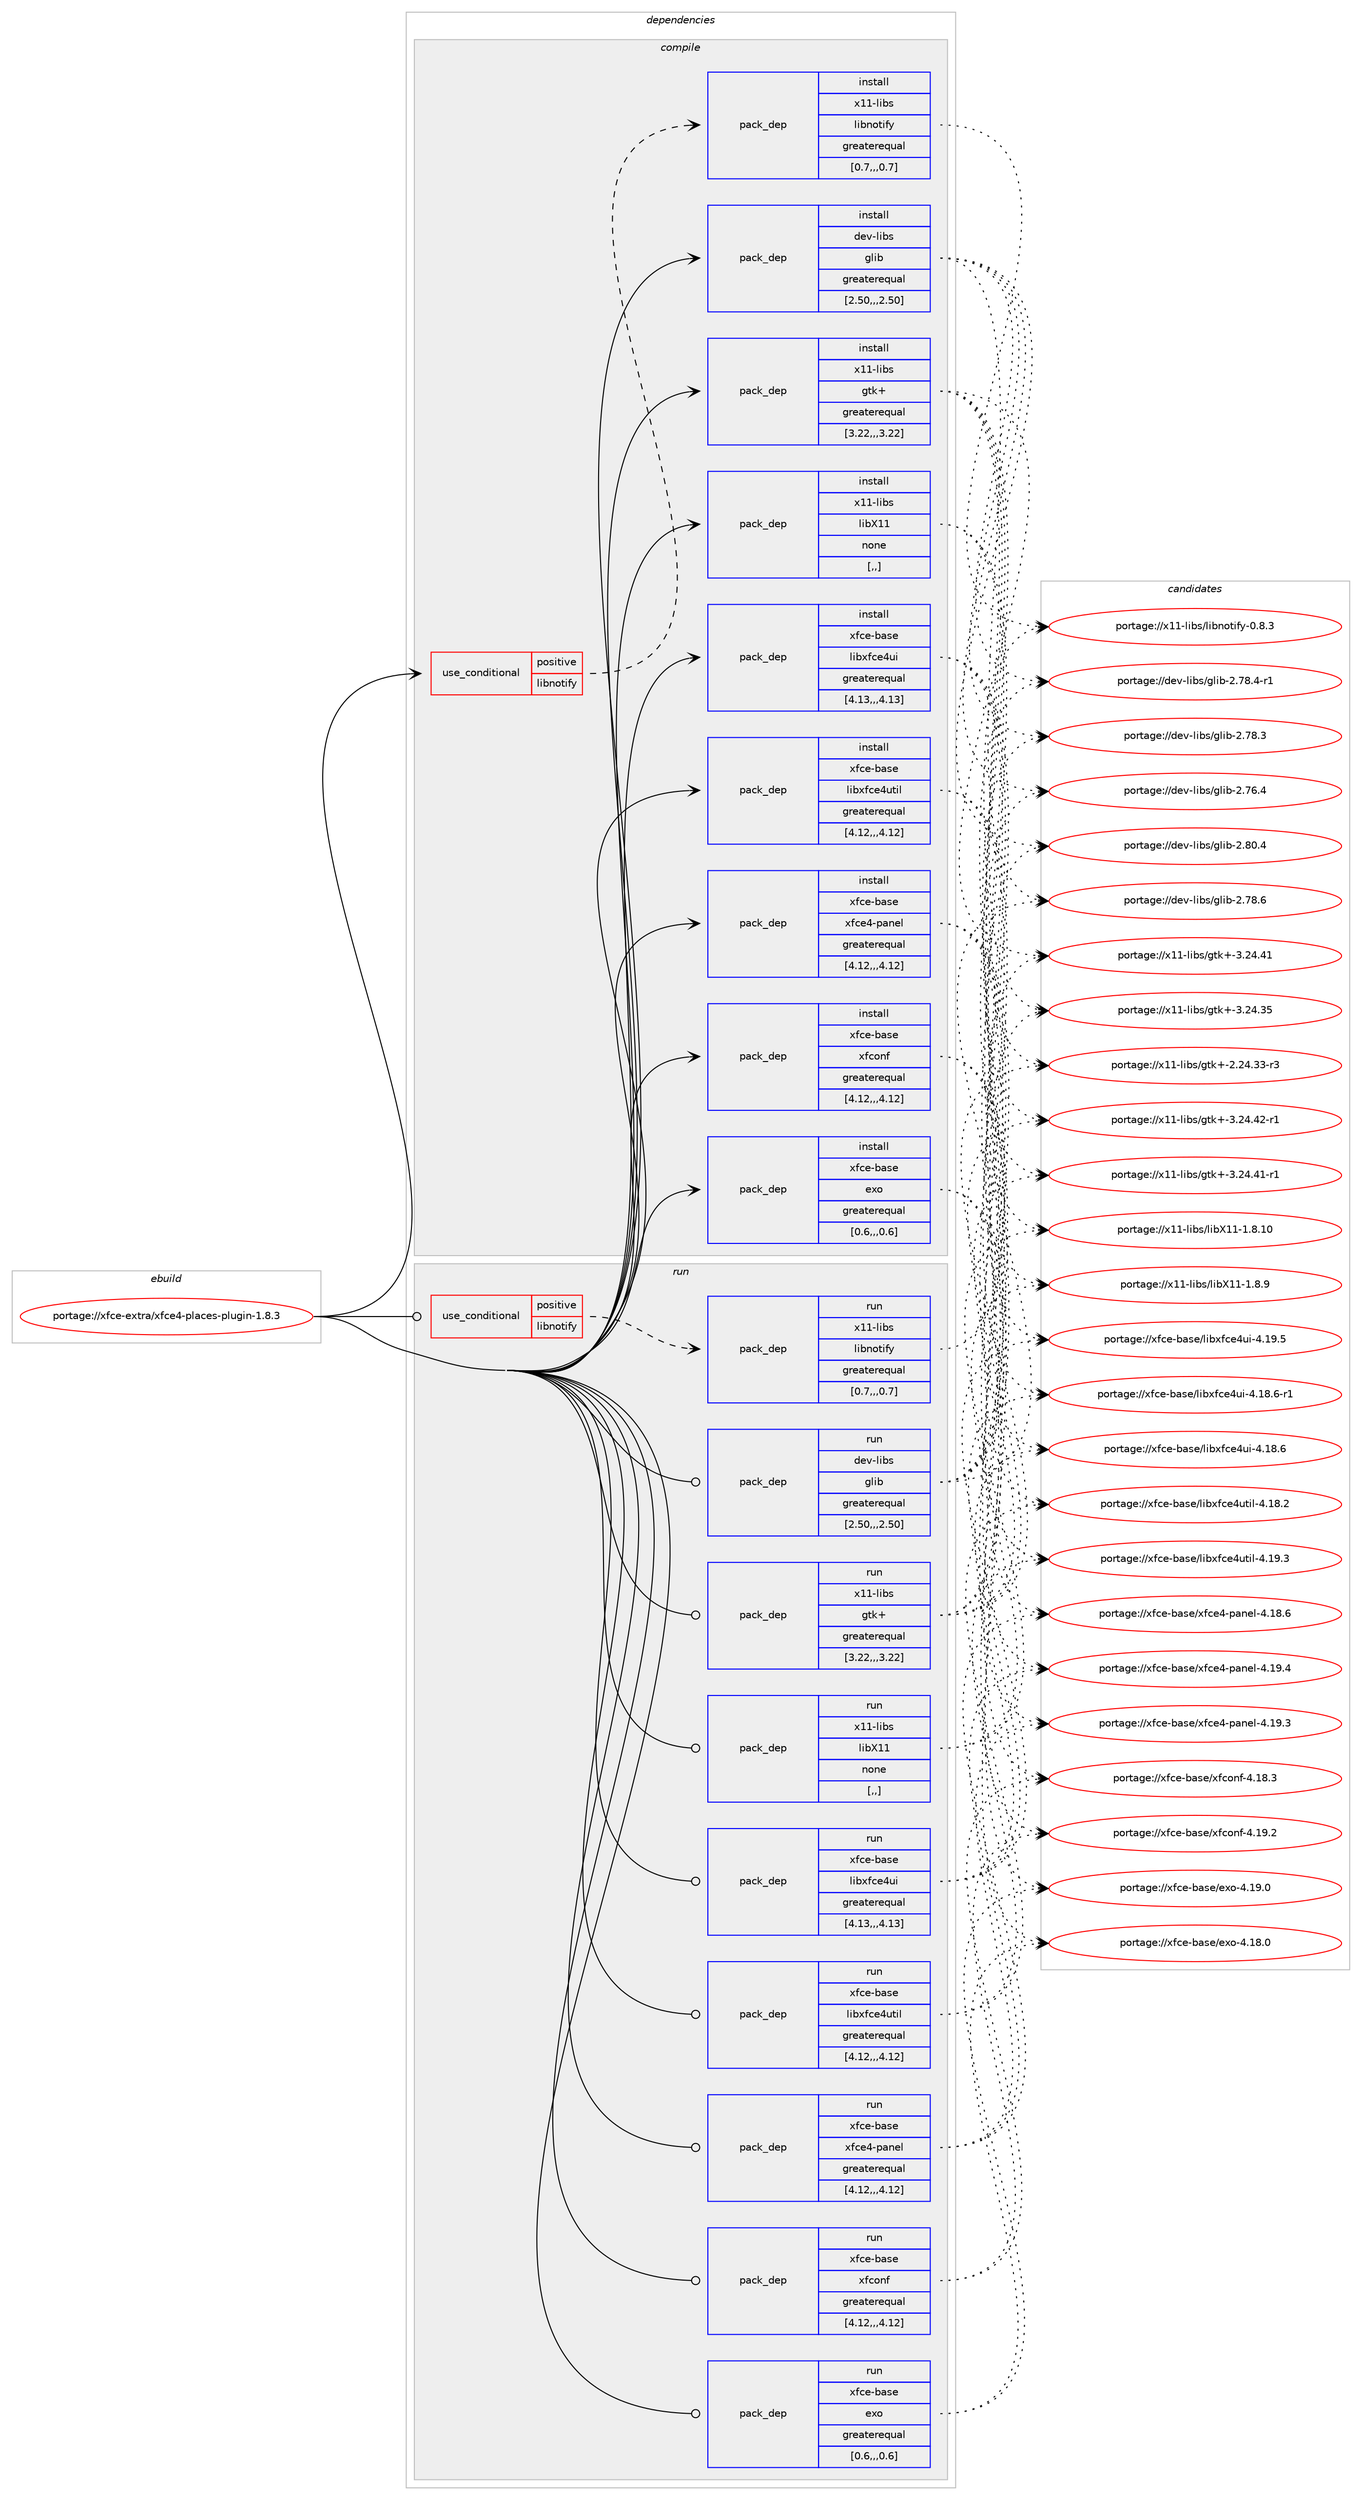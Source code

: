 digraph prolog {

# *************
# Graph options
# *************

newrank=true;
concentrate=true;
compound=true;
graph [rankdir=LR,fontname=Helvetica,fontsize=10,ranksep=1.5];#, ranksep=2.5, nodesep=0.2];
edge  [arrowhead=vee];
node  [fontname=Helvetica,fontsize=10];

# **********
# The ebuild
# **********

subgraph cluster_leftcol {
color=gray;
label=<<i>ebuild</i>>;
id [label="portage://xfce-extra/xfce4-places-plugin-1.8.3", color=red, width=4, href="../xfce-extra/xfce4-places-plugin-1.8.3.svg"];
}

# ****************
# The dependencies
# ****************

subgraph cluster_midcol {
color=gray;
label=<<i>dependencies</i>>;
subgraph cluster_compile {
fillcolor="#eeeeee";
style=filled;
label=<<i>compile</i>>;
subgraph cond13135 {
dependency38756 [label=<<TABLE BORDER="0" CELLBORDER="1" CELLSPACING="0" CELLPADDING="4"><TR><TD ROWSPAN="3" CELLPADDING="10">use_conditional</TD></TR><TR><TD>positive</TD></TR><TR><TD>libnotify</TD></TR></TABLE>>, shape=none, color=red];
subgraph pack25320 {
dependency38757 [label=<<TABLE BORDER="0" CELLBORDER="1" CELLSPACING="0" CELLPADDING="4" WIDTH="220"><TR><TD ROWSPAN="6" CELLPADDING="30">pack_dep</TD></TR><TR><TD WIDTH="110">install</TD></TR><TR><TD>x11-libs</TD></TR><TR><TD>libnotify</TD></TR><TR><TD>greaterequal</TD></TR><TR><TD>[0.7,,,0.7]</TD></TR></TABLE>>, shape=none, color=blue];
}
dependency38756:e -> dependency38757:w [weight=20,style="dashed",arrowhead="vee"];
}
id:e -> dependency38756:w [weight=20,style="solid",arrowhead="vee"];
subgraph pack25321 {
dependency38758 [label=<<TABLE BORDER="0" CELLBORDER="1" CELLSPACING="0" CELLPADDING="4" WIDTH="220"><TR><TD ROWSPAN="6" CELLPADDING="30">pack_dep</TD></TR><TR><TD WIDTH="110">install</TD></TR><TR><TD>dev-libs</TD></TR><TR><TD>glib</TD></TR><TR><TD>greaterequal</TD></TR><TR><TD>[2.50,,,2.50]</TD></TR></TABLE>>, shape=none, color=blue];
}
id:e -> dependency38758:w [weight=20,style="solid",arrowhead="vee"];
subgraph pack25322 {
dependency38759 [label=<<TABLE BORDER="0" CELLBORDER="1" CELLSPACING="0" CELLPADDING="4" WIDTH="220"><TR><TD ROWSPAN="6" CELLPADDING="30">pack_dep</TD></TR><TR><TD WIDTH="110">install</TD></TR><TR><TD>x11-libs</TD></TR><TR><TD>gtk+</TD></TR><TR><TD>greaterequal</TD></TR><TR><TD>[3.22,,,3.22]</TD></TR></TABLE>>, shape=none, color=blue];
}
id:e -> dependency38759:w [weight=20,style="solid",arrowhead="vee"];
subgraph pack25323 {
dependency38760 [label=<<TABLE BORDER="0" CELLBORDER="1" CELLSPACING="0" CELLPADDING="4" WIDTH="220"><TR><TD ROWSPAN="6" CELLPADDING="30">pack_dep</TD></TR><TR><TD WIDTH="110">install</TD></TR><TR><TD>x11-libs</TD></TR><TR><TD>libX11</TD></TR><TR><TD>none</TD></TR><TR><TD>[,,]</TD></TR></TABLE>>, shape=none, color=blue];
}
id:e -> dependency38760:w [weight=20,style="solid",arrowhead="vee"];
subgraph pack25324 {
dependency38761 [label=<<TABLE BORDER="0" CELLBORDER="1" CELLSPACING="0" CELLPADDING="4" WIDTH="220"><TR><TD ROWSPAN="6" CELLPADDING="30">pack_dep</TD></TR><TR><TD WIDTH="110">install</TD></TR><TR><TD>xfce-base</TD></TR><TR><TD>exo</TD></TR><TR><TD>greaterequal</TD></TR><TR><TD>[0.6,,,0.6]</TD></TR></TABLE>>, shape=none, color=blue];
}
id:e -> dependency38761:w [weight=20,style="solid",arrowhead="vee"];
subgraph pack25325 {
dependency38762 [label=<<TABLE BORDER="0" CELLBORDER="1" CELLSPACING="0" CELLPADDING="4" WIDTH="220"><TR><TD ROWSPAN="6" CELLPADDING="30">pack_dep</TD></TR><TR><TD WIDTH="110">install</TD></TR><TR><TD>xfce-base</TD></TR><TR><TD>libxfce4ui</TD></TR><TR><TD>greaterequal</TD></TR><TR><TD>[4.13,,,4.13]</TD></TR></TABLE>>, shape=none, color=blue];
}
id:e -> dependency38762:w [weight=20,style="solid",arrowhead="vee"];
subgraph pack25326 {
dependency38763 [label=<<TABLE BORDER="0" CELLBORDER="1" CELLSPACING="0" CELLPADDING="4" WIDTH="220"><TR><TD ROWSPAN="6" CELLPADDING="30">pack_dep</TD></TR><TR><TD WIDTH="110">install</TD></TR><TR><TD>xfce-base</TD></TR><TR><TD>libxfce4util</TD></TR><TR><TD>greaterequal</TD></TR><TR><TD>[4.12,,,4.12]</TD></TR></TABLE>>, shape=none, color=blue];
}
id:e -> dependency38763:w [weight=20,style="solid",arrowhead="vee"];
subgraph pack25327 {
dependency38764 [label=<<TABLE BORDER="0" CELLBORDER="1" CELLSPACING="0" CELLPADDING="4" WIDTH="220"><TR><TD ROWSPAN="6" CELLPADDING="30">pack_dep</TD></TR><TR><TD WIDTH="110">install</TD></TR><TR><TD>xfce-base</TD></TR><TR><TD>xfce4-panel</TD></TR><TR><TD>greaterequal</TD></TR><TR><TD>[4.12,,,4.12]</TD></TR></TABLE>>, shape=none, color=blue];
}
id:e -> dependency38764:w [weight=20,style="solid",arrowhead="vee"];
subgraph pack25328 {
dependency38765 [label=<<TABLE BORDER="0" CELLBORDER="1" CELLSPACING="0" CELLPADDING="4" WIDTH="220"><TR><TD ROWSPAN="6" CELLPADDING="30">pack_dep</TD></TR><TR><TD WIDTH="110">install</TD></TR><TR><TD>xfce-base</TD></TR><TR><TD>xfconf</TD></TR><TR><TD>greaterequal</TD></TR><TR><TD>[4.12,,,4.12]</TD></TR></TABLE>>, shape=none, color=blue];
}
id:e -> dependency38765:w [weight=20,style="solid",arrowhead="vee"];
}
subgraph cluster_compileandrun {
fillcolor="#eeeeee";
style=filled;
label=<<i>compile and run</i>>;
}
subgraph cluster_run {
fillcolor="#eeeeee";
style=filled;
label=<<i>run</i>>;
subgraph cond13136 {
dependency38766 [label=<<TABLE BORDER="0" CELLBORDER="1" CELLSPACING="0" CELLPADDING="4"><TR><TD ROWSPAN="3" CELLPADDING="10">use_conditional</TD></TR><TR><TD>positive</TD></TR><TR><TD>libnotify</TD></TR></TABLE>>, shape=none, color=red];
subgraph pack25329 {
dependency38767 [label=<<TABLE BORDER="0" CELLBORDER="1" CELLSPACING="0" CELLPADDING="4" WIDTH="220"><TR><TD ROWSPAN="6" CELLPADDING="30">pack_dep</TD></TR><TR><TD WIDTH="110">run</TD></TR><TR><TD>x11-libs</TD></TR><TR><TD>libnotify</TD></TR><TR><TD>greaterequal</TD></TR><TR><TD>[0.7,,,0.7]</TD></TR></TABLE>>, shape=none, color=blue];
}
dependency38766:e -> dependency38767:w [weight=20,style="dashed",arrowhead="vee"];
}
id:e -> dependency38766:w [weight=20,style="solid",arrowhead="odot"];
subgraph pack25330 {
dependency38768 [label=<<TABLE BORDER="0" CELLBORDER="1" CELLSPACING="0" CELLPADDING="4" WIDTH="220"><TR><TD ROWSPAN="6" CELLPADDING="30">pack_dep</TD></TR><TR><TD WIDTH="110">run</TD></TR><TR><TD>dev-libs</TD></TR><TR><TD>glib</TD></TR><TR><TD>greaterequal</TD></TR><TR><TD>[2.50,,,2.50]</TD></TR></TABLE>>, shape=none, color=blue];
}
id:e -> dependency38768:w [weight=20,style="solid",arrowhead="odot"];
subgraph pack25331 {
dependency38769 [label=<<TABLE BORDER="0" CELLBORDER="1" CELLSPACING="0" CELLPADDING="4" WIDTH="220"><TR><TD ROWSPAN="6" CELLPADDING="30">pack_dep</TD></TR><TR><TD WIDTH="110">run</TD></TR><TR><TD>x11-libs</TD></TR><TR><TD>gtk+</TD></TR><TR><TD>greaterequal</TD></TR><TR><TD>[3.22,,,3.22]</TD></TR></TABLE>>, shape=none, color=blue];
}
id:e -> dependency38769:w [weight=20,style="solid",arrowhead="odot"];
subgraph pack25332 {
dependency38770 [label=<<TABLE BORDER="0" CELLBORDER="1" CELLSPACING="0" CELLPADDING="4" WIDTH="220"><TR><TD ROWSPAN="6" CELLPADDING="30">pack_dep</TD></TR><TR><TD WIDTH="110">run</TD></TR><TR><TD>x11-libs</TD></TR><TR><TD>libX11</TD></TR><TR><TD>none</TD></TR><TR><TD>[,,]</TD></TR></TABLE>>, shape=none, color=blue];
}
id:e -> dependency38770:w [weight=20,style="solid",arrowhead="odot"];
subgraph pack25333 {
dependency38771 [label=<<TABLE BORDER="0" CELLBORDER="1" CELLSPACING="0" CELLPADDING="4" WIDTH="220"><TR><TD ROWSPAN="6" CELLPADDING="30">pack_dep</TD></TR><TR><TD WIDTH="110">run</TD></TR><TR><TD>xfce-base</TD></TR><TR><TD>exo</TD></TR><TR><TD>greaterequal</TD></TR><TR><TD>[0.6,,,0.6]</TD></TR></TABLE>>, shape=none, color=blue];
}
id:e -> dependency38771:w [weight=20,style="solid",arrowhead="odot"];
subgraph pack25334 {
dependency38772 [label=<<TABLE BORDER="0" CELLBORDER="1" CELLSPACING="0" CELLPADDING="4" WIDTH="220"><TR><TD ROWSPAN="6" CELLPADDING="30">pack_dep</TD></TR><TR><TD WIDTH="110">run</TD></TR><TR><TD>xfce-base</TD></TR><TR><TD>libxfce4ui</TD></TR><TR><TD>greaterequal</TD></TR><TR><TD>[4.13,,,4.13]</TD></TR></TABLE>>, shape=none, color=blue];
}
id:e -> dependency38772:w [weight=20,style="solid",arrowhead="odot"];
subgraph pack25335 {
dependency38773 [label=<<TABLE BORDER="0" CELLBORDER="1" CELLSPACING="0" CELLPADDING="4" WIDTH="220"><TR><TD ROWSPAN="6" CELLPADDING="30">pack_dep</TD></TR><TR><TD WIDTH="110">run</TD></TR><TR><TD>xfce-base</TD></TR><TR><TD>libxfce4util</TD></TR><TR><TD>greaterequal</TD></TR><TR><TD>[4.12,,,4.12]</TD></TR></TABLE>>, shape=none, color=blue];
}
id:e -> dependency38773:w [weight=20,style="solid",arrowhead="odot"];
subgraph pack25336 {
dependency38774 [label=<<TABLE BORDER="0" CELLBORDER="1" CELLSPACING="0" CELLPADDING="4" WIDTH="220"><TR><TD ROWSPAN="6" CELLPADDING="30">pack_dep</TD></TR><TR><TD WIDTH="110">run</TD></TR><TR><TD>xfce-base</TD></TR><TR><TD>xfce4-panel</TD></TR><TR><TD>greaterequal</TD></TR><TR><TD>[4.12,,,4.12]</TD></TR></TABLE>>, shape=none, color=blue];
}
id:e -> dependency38774:w [weight=20,style="solid",arrowhead="odot"];
subgraph pack25337 {
dependency38775 [label=<<TABLE BORDER="0" CELLBORDER="1" CELLSPACING="0" CELLPADDING="4" WIDTH="220"><TR><TD ROWSPAN="6" CELLPADDING="30">pack_dep</TD></TR><TR><TD WIDTH="110">run</TD></TR><TR><TD>xfce-base</TD></TR><TR><TD>xfconf</TD></TR><TR><TD>greaterequal</TD></TR><TR><TD>[4.12,,,4.12]</TD></TR></TABLE>>, shape=none, color=blue];
}
id:e -> dependency38775:w [weight=20,style="solid",arrowhead="odot"];
}
}

# **************
# The candidates
# **************

subgraph cluster_choices {
rank=same;
color=gray;
label=<<i>candidates</i>>;

subgraph choice25320 {
color=black;
nodesep=1;
choice120494945108105981154710810598110111116105102121454846564651 [label="portage://x11-libs/libnotify-0.8.3", color=red, width=4,href="../x11-libs/libnotify-0.8.3.svg"];
dependency38757:e -> choice120494945108105981154710810598110111116105102121454846564651:w [style=dotted,weight="100"];
}
subgraph choice25321 {
color=black;
nodesep=1;
choice1001011184510810598115471031081059845504656484652 [label="portage://dev-libs/glib-2.80.4", color=red, width=4,href="../dev-libs/glib-2.80.4.svg"];
choice1001011184510810598115471031081059845504655564654 [label="portage://dev-libs/glib-2.78.6", color=red, width=4,href="../dev-libs/glib-2.78.6.svg"];
choice10010111845108105981154710310810598455046555646524511449 [label="portage://dev-libs/glib-2.78.4-r1", color=red, width=4,href="../dev-libs/glib-2.78.4-r1.svg"];
choice1001011184510810598115471031081059845504655564651 [label="portage://dev-libs/glib-2.78.3", color=red, width=4,href="../dev-libs/glib-2.78.3.svg"];
choice1001011184510810598115471031081059845504655544652 [label="portage://dev-libs/glib-2.76.4", color=red, width=4,href="../dev-libs/glib-2.76.4.svg"];
dependency38758:e -> choice1001011184510810598115471031081059845504656484652:w [style=dotted,weight="100"];
dependency38758:e -> choice1001011184510810598115471031081059845504655564654:w [style=dotted,weight="100"];
dependency38758:e -> choice10010111845108105981154710310810598455046555646524511449:w [style=dotted,weight="100"];
dependency38758:e -> choice1001011184510810598115471031081059845504655564651:w [style=dotted,weight="100"];
dependency38758:e -> choice1001011184510810598115471031081059845504655544652:w [style=dotted,weight="100"];
}
subgraph choice25322 {
color=black;
nodesep=1;
choice12049494510810598115471031161074345514650524652504511449 [label="portage://x11-libs/gtk+-3.24.42-r1", color=red, width=4,href="../x11-libs/gtk+-3.24.42-r1.svg"];
choice12049494510810598115471031161074345514650524652494511449 [label="portage://x11-libs/gtk+-3.24.41-r1", color=red, width=4,href="../x11-libs/gtk+-3.24.41-r1.svg"];
choice1204949451081059811547103116107434551465052465249 [label="portage://x11-libs/gtk+-3.24.41", color=red, width=4,href="../x11-libs/gtk+-3.24.41.svg"];
choice1204949451081059811547103116107434551465052465153 [label="portage://x11-libs/gtk+-3.24.35", color=red, width=4,href="../x11-libs/gtk+-3.24.35.svg"];
choice12049494510810598115471031161074345504650524651514511451 [label="portage://x11-libs/gtk+-2.24.33-r3", color=red, width=4,href="../x11-libs/gtk+-2.24.33-r3.svg"];
dependency38759:e -> choice12049494510810598115471031161074345514650524652504511449:w [style=dotted,weight="100"];
dependency38759:e -> choice12049494510810598115471031161074345514650524652494511449:w [style=dotted,weight="100"];
dependency38759:e -> choice1204949451081059811547103116107434551465052465249:w [style=dotted,weight="100"];
dependency38759:e -> choice1204949451081059811547103116107434551465052465153:w [style=dotted,weight="100"];
dependency38759:e -> choice12049494510810598115471031161074345504650524651514511451:w [style=dotted,weight="100"];
}
subgraph choice25323 {
color=black;
nodesep=1;
choice12049494510810598115471081059888494945494656464948 [label="portage://x11-libs/libX11-1.8.10", color=red, width=4,href="../x11-libs/libX11-1.8.10.svg"];
choice120494945108105981154710810598884949454946564657 [label="portage://x11-libs/libX11-1.8.9", color=red, width=4,href="../x11-libs/libX11-1.8.9.svg"];
dependency38760:e -> choice12049494510810598115471081059888494945494656464948:w [style=dotted,weight="100"];
dependency38760:e -> choice120494945108105981154710810598884949454946564657:w [style=dotted,weight="100"];
}
subgraph choice25324 {
color=black;
nodesep=1;
choice120102991014598971151014710112011145524649574648 [label="portage://xfce-base/exo-4.19.0", color=red, width=4,href="../xfce-base/exo-4.19.0.svg"];
choice120102991014598971151014710112011145524649564648 [label="portage://xfce-base/exo-4.18.0", color=red, width=4,href="../xfce-base/exo-4.18.0.svg"];
dependency38761:e -> choice120102991014598971151014710112011145524649574648:w [style=dotted,weight="100"];
dependency38761:e -> choice120102991014598971151014710112011145524649564648:w [style=dotted,weight="100"];
}
subgraph choice25325 {
color=black;
nodesep=1;
choice120102991014598971151014710810598120102991015211710545524649574653 [label="portage://xfce-base/libxfce4ui-4.19.5", color=red, width=4,href="../xfce-base/libxfce4ui-4.19.5.svg"];
choice1201029910145989711510147108105981201029910152117105455246495646544511449 [label="portage://xfce-base/libxfce4ui-4.18.6-r1", color=red, width=4,href="../xfce-base/libxfce4ui-4.18.6-r1.svg"];
choice120102991014598971151014710810598120102991015211710545524649564654 [label="portage://xfce-base/libxfce4ui-4.18.6", color=red, width=4,href="../xfce-base/libxfce4ui-4.18.6.svg"];
dependency38762:e -> choice120102991014598971151014710810598120102991015211710545524649574653:w [style=dotted,weight="100"];
dependency38762:e -> choice1201029910145989711510147108105981201029910152117105455246495646544511449:w [style=dotted,weight="100"];
dependency38762:e -> choice120102991014598971151014710810598120102991015211710545524649564654:w [style=dotted,weight="100"];
}
subgraph choice25326 {
color=black;
nodesep=1;
choice120102991014598971151014710810598120102991015211711610510845524649574651 [label="portage://xfce-base/libxfce4util-4.19.3", color=red, width=4,href="../xfce-base/libxfce4util-4.19.3.svg"];
choice120102991014598971151014710810598120102991015211711610510845524649564650 [label="portage://xfce-base/libxfce4util-4.18.2", color=red, width=4,href="../xfce-base/libxfce4util-4.18.2.svg"];
dependency38763:e -> choice120102991014598971151014710810598120102991015211711610510845524649574651:w [style=dotted,weight="100"];
dependency38763:e -> choice120102991014598971151014710810598120102991015211711610510845524649564650:w [style=dotted,weight="100"];
}
subgraph choice25327 {
color=black;
nodesep=1;
choice12010299101459897115101471201029910152451129711010110845524649574652 [label="portage://xfce-base/xfce4-panel-4.19.4", color=red, width=4,href="../xfce-base/xfce4-panel-4.19.4.svg"];
choice12010299101459897115101471201029910152451129711010110845524649574651 [label="portage://xfce-base/xfce4-panel-4.19.3", color=red, width=4,href="../xfce-base/xfce4-panel-4.19.3.svg"];
choice12010299101459897115101471201029910152451129711010110845524649564654 [label="portage://xfce-base/xfce4-panel-4.18.6", color=red, width=4,href="../xfce-base/xfce4-panel-4.18.6.svg"];
dependency38764:e -> choice12010299101459897115101471201029910152451129711010110845524649574652:w [style=dotted,weight="100"];
dependency38764:e -> choice12010299101459897115101471201029910152451129711010110845524649574651:w [style=dotted,weight="100"];
dependency38764:e -> choice12010299101459897115101471201029910152451129711010110845524649564654:w [style=dotted,weight="100"];
}
subgraph choice25328 {
color=black;
nodesep=1;
choice12010299101459897115101471201029911111010245524649574650 [label="portage://xfce-base/xfconf-4.19.2", color=red, width=4,href="../xfce-base/xfconf-4.19.2.svg"];
choice12010299101459897115101471201029911111010245524649564651 [label="portage://xfce-base/xfconf-4.18.3", color=red, width=4,href="../xfce-base/xfconf-4.18.3.svg"];
dependency38765:e -> choice12010299101459897115101471201029911111010245524649574650:w [style=dotted,weight="100"];
dependency38765:e -> choice12010299101459897115101471201029911111010245524649564651:w [style=dotted,weight="100"];
}
subgraph choice25329 {
color=black;
nodesep=1;
choice120494945108105981154710810598110111116105102121454846564651 [label="portage://x11-libs/libnotify-0.8.3", color=red, width=4,href="../x11-libs/libnotify-0.8.3.svg"];
dependency38767:e -> choice120494945108105981154710810598110111116105102121454846564651:w [style=dotted,weight="100"];
}
subgraph choice25330 {
color=black;
nodesep=1;
choice1001011184510810598115471031081059845504656484652 [label="portage://dev-libs/glib-2.80.4", color=red, width=4,href="../dev-libs/glib-2.80.4.svg"];
choice1001011184510810598115471031081059845504655564654 [label="portage://dev-libs/glib-2.78.6", color=red, width=4,href="../dev-libs/glib-2.78.6.svg"];
choice10010111845108105981154710310810598455046555646524511449 [label="portage://dev-libs/glib-2.78.4-r1", color=red, width=4,href="../dev-libs/glib-2.78.4-r1.svg"];
choice1001011184510810598115471031081059845504655564651 [label="portage://dev-libs/glib-2.78.3", color=red, width=4,href="../dev-libs/glib-2.78.3.svg"];
choice1001011184510810598115471031081059845504655544652 [label="portage://dev-libs/glib-2.76.4", color=red, width=4,href="../dev-libs/glib-2.76.4.svg"];
dependency38768:e -> choice1001011184510810598115471031081059845504656484652:w [style=dotted,weight="100"];
dependency38768:e -> choice1001011184510810598115471031081059845504655564654:w [style=dotted,weight="100"];
dependency38768:e -> choice10010111845108105981154710310810598455046555646524511449:w [style=dotted,weight="100"];
dependency38768:e -> choice1001011184510810598115471031081059845504655564651:w [style=dotted,weight="100"];
dependency38768:e -> choice1001011184510810598115471031081059845504655544652:w [style=dotted,weight="100"];
}
subgraph choice25331 {
color=black;
nodesep=1;
choice12049494510810598115471031161074345514650524652504511449 [label="portage://x11-libs/gtk+-3.24.42-r1", color=red, width=4,href="../x11-libs/gtk+-3.24.42-r1.svg"];
choice12049494510810598115471031161074345514650524652494511449 [label="portage://x11-libs/gtk+-3.24.41-r1", color=red, width=4,href="../x11-libs/gtk+-3.24.41-r1.svg"];
choice1204949451081059811547103116107434551465052465249 [label="portage://x11-libs/gtk+-3.24.41", color=red, width=4,href="../x11-libs/gtk+-3.24.41.svg"];
choice1204949451081059811547103116107434551465052465153 [label="portage://x11-libs/gtk+-3.24.35", color=red, width=4,href="../x11-libs/gtk+-3.24.35.svg"];
choice12049494510810598115471031161074345504650524651514511451 [label="portage://x11-libs/gtk+-2.24.33-r3", color=red, width=4,href="../x11-libs/gtk+-2.24.33-r3.svg"];
dependency38769:e -> choice12049494510810598115471031161074345514650524652504511449:w [style=dotted,weight="100"];
dependency38769:e -> choice12049494510810598115471031161074345514650524652494511449:w [style=dotted,weight="100"];
dependency38769:e -> choice1204949451081059811547103116107434551465052465249:w [style=dotted,weight="100"];
dependency38769:e -> choice1204949451081059811547103116107434551465052465153:w [style=dotted,weight="100"];
dependency38769:e -> choice12049494510810598115471031161074345504650524651514511451:w [style=dotted,weight="100"];
}
subgraph choice25332 {
color=black;
nodesep=1;
choice12049494510810598115471081059888494945494656464948 [label="portage://x11-libs/libX11-1.8.10", color=red, width=4,href="../x11-libs/libX11-1.8.10.svg"];
choice120494945108105981154710810598884949454946564657 [label="portage://x11-libs/libX11-1.8.9", color=red, width=4,href="../x11-libs/libX11-1.8.9.svg"];
dependency38770:e -> choice12049494510810598115471081059888494945494656464948:w [style=dotted,weight="100"];
dependency38770:e -> choice120494945108105981154710810598884949454946564657:w [style=dotted,weight="100"];
}
subgraph choice25333 {
color=black;
nodesep=1;
choice120102991014598971151014710112011145524649574648 [label="portage://xfce-base/exo-4.19.0", color=red, width=4,href="../xfce-base/exo-4.19.0.svg"];
choice120102991014598971151014710112011145524649564648 [label="portage://xfce-base/exo-4.18.0", color=red, width=4,href="../xfce-base/exo-4.18.0.svg"];
dependency38771:e -> choice120102991014598971151014710112011145524649574648:w [style=dotted,weight="100"];
dependency38771:e -> choice120102991014598971151014710112011145524649564648:w [style=dotted,weight="100"];
}
subgraph choice25334 {
color=black;
nodesep=1;
choice120102991014598971151014710810598120102991015211710545524649574653 [label="portage://xfce-base/libxfce4ui-4.19.5", color=red, width=4,href="../xfce-base/libxfce4ui-4.19.5.svg"];
choice1201029910145989711510147108105981201029910152117105455246495646544511449 [label="portage://xfce-base/libxfce4ui-4.18.6-r1", color=red, width=4,href="../xfce-base/libxfce4ui-4.18.6-r1.svg"];
choice120102991014598971151014710810598120102991015211710545524649564654 [label="portage://xfce-base/libxfce4ui-4.18.6", color=red, width=4,href="../xfce-base/libxfce4ui-4.18.6.svg"];
dependency38772:e -> choice120102991014598971151014710810598120102991015211710545524649574653:w [style=dotted,weight="100"];
dependency38772:e -> choice1201029910145989711510147108105981201029910152117105455246495646544511449:w [style=dotted,weight="100"];
dependency38772:e -> choice120102991014598971151014710810598120102991015211710545524649564654:w [style=dotted,weight="100"];
}
subgraph choice25335 {
color=black;
nodesep=1;
choice120102991014598971151014710810598120102991015211711610510845524649574651 [label="portage://xfce-base/libxfce4util-4.19.3", color=red, width=4,href="../xfce-base/libxfce4util-4.19.3.svg"];
choice120102991014598971151014710810598120102991015211711610510845524649564650 [label="portage://xfce-base/libxfce4util-4.18.2", color=red, width=4,href="../xfce-base/libxfce4util-4.18.2.svg"];
dependency38773:e -> choice120102991014598971151014710810598120102991015211711610510845524649574651:w [style=dotted,weight="100"];
dependency38773:e -> choice120102991014598971151014710810598120102991015211711610510845524649564650:w [style=dotted,weight="100"];
}
subgraph choice25336 {
color=black;
nodesep=1;
choice12010299101459897115101471201029910152451129711010110845524649574652 [label="portage://xfce-base/xfce4-panel-4.19.4", color=red, width=4,href="../xfce-base/xfce4-panel-4.19.4.svg"];
choice12010299101459897115101471201029910152451129711010110845524649574651 [label="portage://xfce-base/xfce4-panel-4.19.3", color=red, width=4,href="../xfce-base/xfce4-panel-4.19.3.svg"];
choice12010299101459897115101471201029910152451129711010110845524649564654 [label="portage://xfce-base/xfce4-panel-4.18.6", color=red, width=4,href="../xfce-base/xfce4-panel-4.18.6.svg"];
dependency38774:e -> choice12010299101459897115101471201029910152451129711010110845524649574652:w [style=dotted,weight="100"];
dependency38774:e -> choice12010299101459897115101471201029910152451129711010110845524649574651:w [style=dotted,weight="100"];
dependency38774:e -> choice12010299101459897115101471201029910152451129711010110845524649564654:w [style=dotted,weight="100"];
}
subgraph choice25337 {
color=black;
nodesep=1;
choice12010299101459897115101471201029911111010245524649574650 [label="portage://xfce-base/xfconf-4.19.2", color=red, width=4,href="../xfce-base/xfconf-4.19.2.svg"];
choice12010299101459897115101471201029911111010245524649564651 [label="portage://xfce-base/xfconf-4.18.3", color=red, width=4,href="../xfce-base/xfconf-4.18.3.svg"];
dependency38775:e -> choice12010299101459897115101471201029911111010245524649574650:w [style=dotted,weight="100"];
dependency38775:e -> choice12010299101459897115101471201029911111010245524649564651:w [style=dotted,weight="100"];
}
}

}
